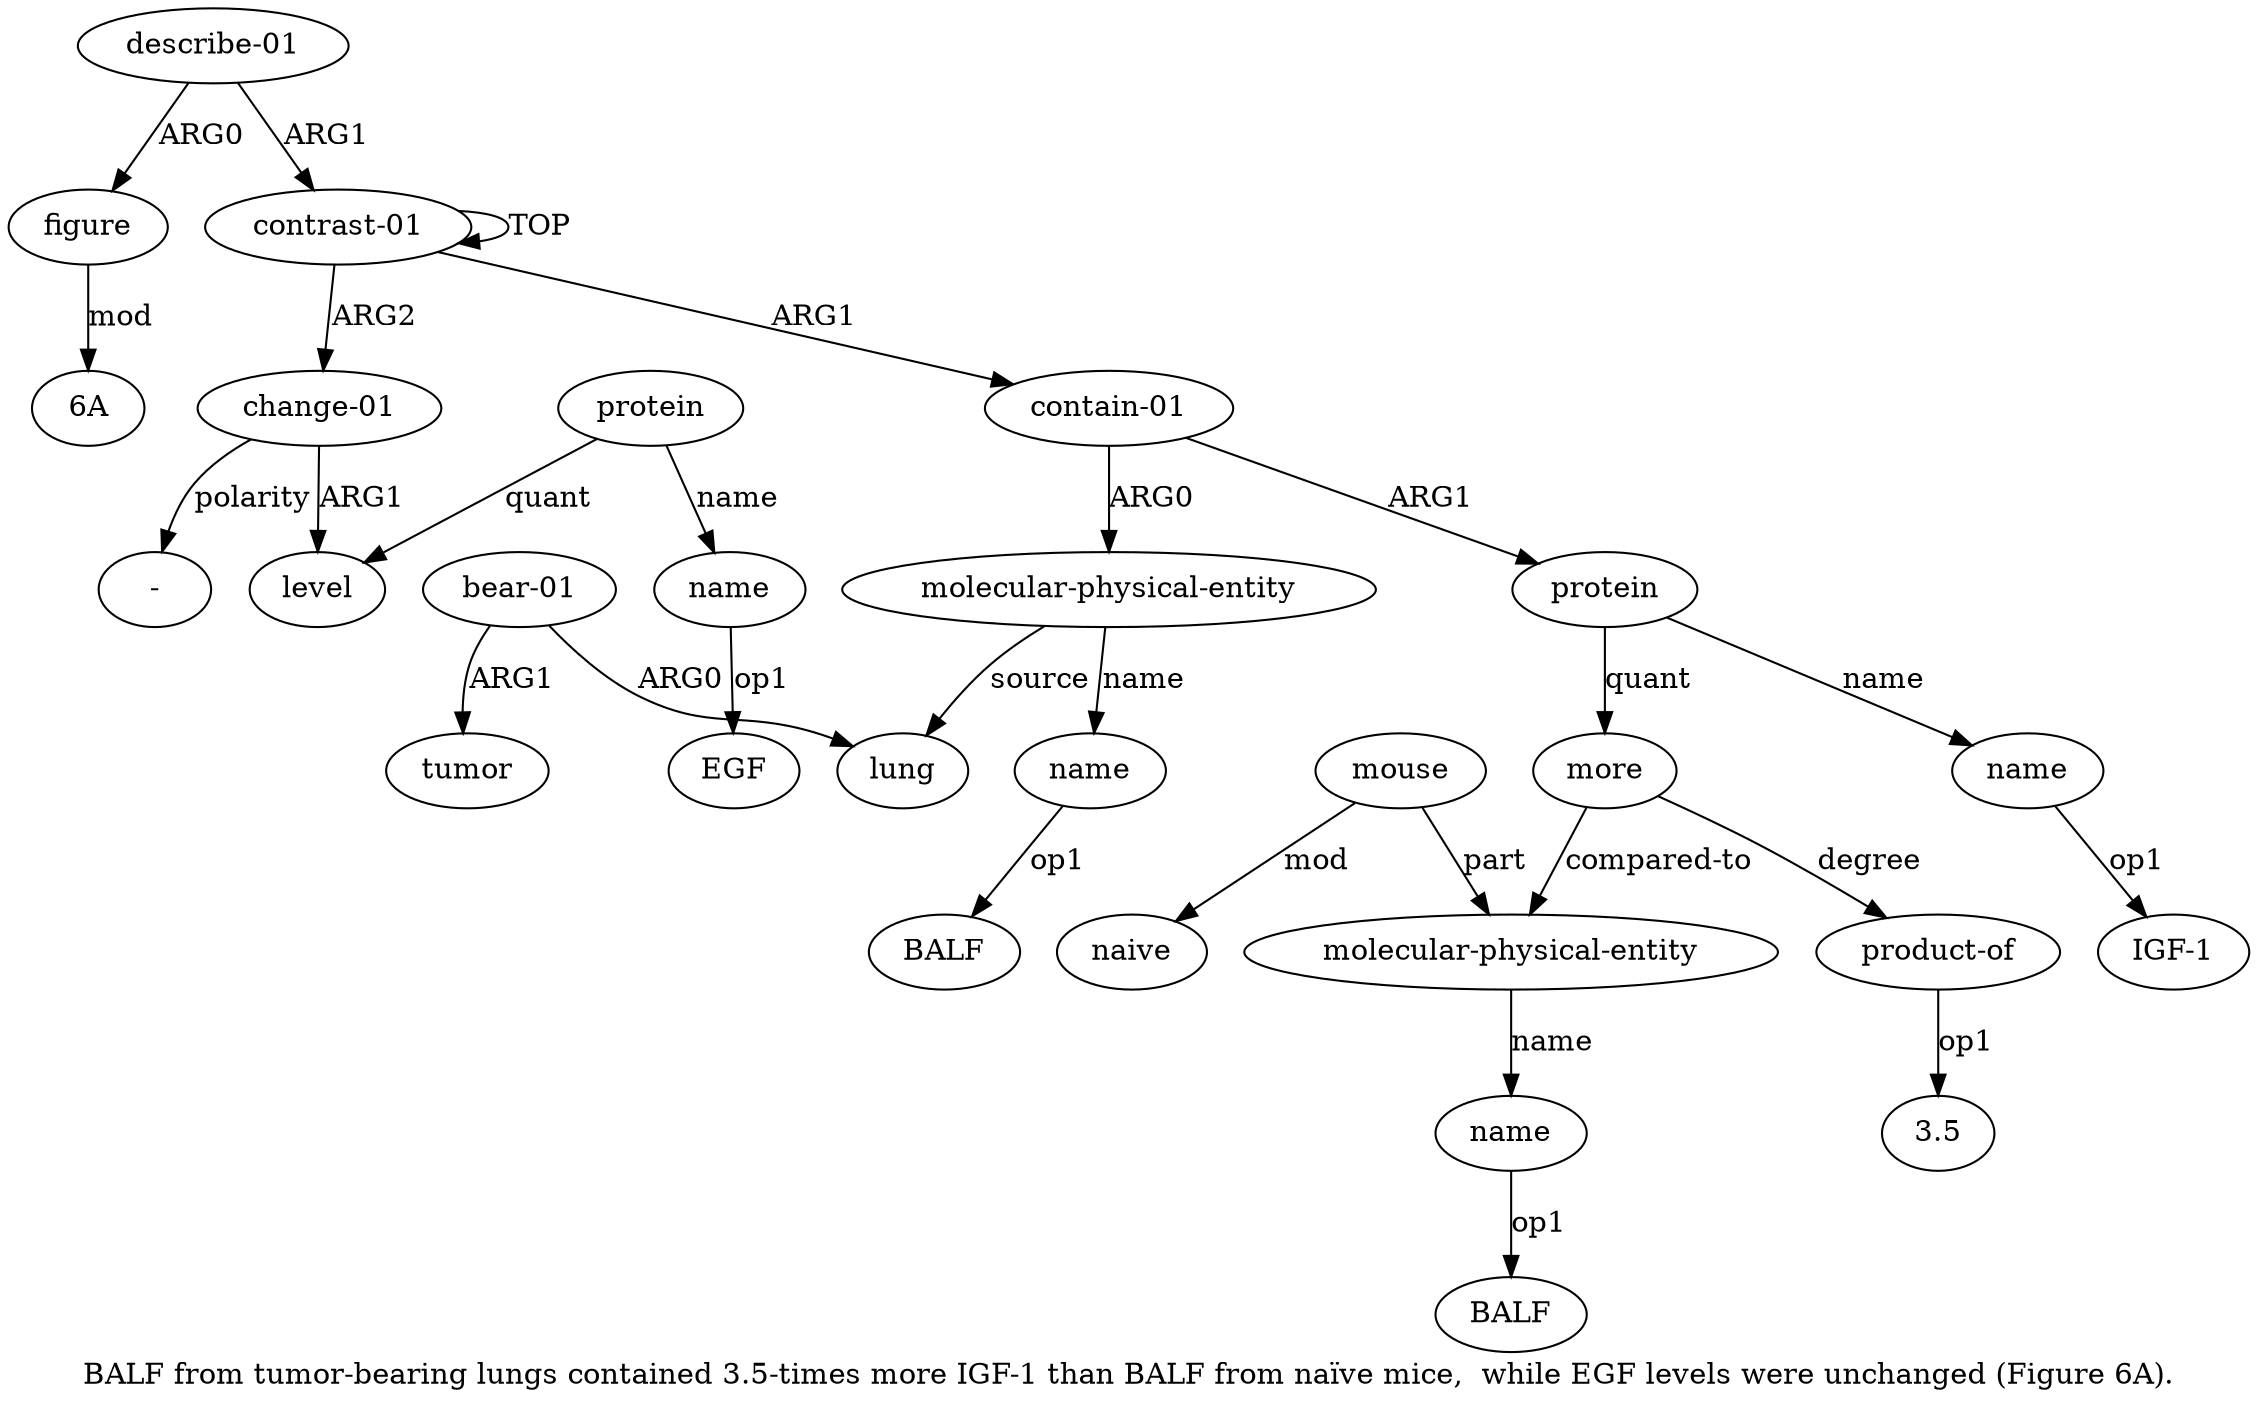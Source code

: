 digraph  {
	graph [label="BALF from tumor-bearing lungs contained 3.5-times more IGF-1 than BALF from naïve mice,  while EGF levels were unchanged (Figure \
6A)."];
	node [label="\N"];
	a20	 [color=black,
		gold_ind=20,
		gold_label=figure,
		label=figure,
		test_ind=20,
		test_label=figure];
	"a20 6A"	 [color=black,
		gold_ind=-1,
		gold_label="6A",
		label="6A",
		test_ind=-1,
		test_label="6A"];
	a20 -> "a20 6A" [key=0,
	color=black,
	gold_label=mod,
	label=mod,
	test_label=mod];
"a8 IGF-1" [color=black,
	gold_ind=-1,
	gold_label="IGF-1",
	label="IGF-1",
	test_ind=-1,
	test_label="IGF-1"];
"a15 -" [color=black,
	gold_ind=-1,
	gold_label="-",
	label="-",
	test_ind=-1,
	test_label="-"];
"a3 BALF" [color=black,
	gold_ind=-1,
	gold_label=BALF,
	label=BALF,
	test_ind=-1,
	test_label=BALF];
"a18 EGF" [color=black,
	gold_ind=-1,
	gold_label=EGF,
	label=EGF,
	test_ind=-1,
	test_label=EGF];
"a10 3.5" [color=black,
	gold_ind=-1,
	gold_label=3.5,
	label=3.5,
	test_ind=-1,
	test_label=3.5];
a15 [color=black,
	gold_ind=15,
	gold_label="change-01",
	label="change-01",
	test_ind=15,
	test_label="change-01"];
a15 -> "a15 -" [key=0,
color=black,
gold_label=polarity,
label=polarity,
test_label=polarity];
a16 [color=black,
gold_ind=16,
gold_label=level,
label=level,
test_ind=16,
test_label=level];
a15 -> a16 [key=0,
color=black,
gold_label=ARG1,
label=ARG1,
test_label=ARG1];
a14 [color=black,
gold_ind=14,
gold_label=naive,
label=naive,
test_ind=14,
test_label=naive];
a17 [color=black,
gold_ind=17,
gold_label=protein,
label=protein,
test_ind=17,
test_label=protein];
a17 -> a16 [key=0,
color=black,
gold_label=quant,
label=quant,
test_label=quant];
a18 [color=black,
gold_ind=18,
gold_label=name,
label=name,
test_ind=18,
test_label=name];
a17 -> a18 [key=0,
color=black,
gold_label=name,
label=name,
test_label=name];
a11 [color=black,
gold_ind=11,
gold_label="molecular-physical-entity",
label="molecular-physical-entity",
test_ind=11,
test_label="molecular-physical-entity"];
a12 [color=black,
gold_ind=12,
gold_label=name,
label=name,
test_ind=12,
test_label=name];
a11 -> a12 [key=0,
color=black,
gold_label=name,
label=name,
test_label=name];
a10 [color=black,
gold_ind=10,
gold_label="product-of",
label="product-of",
test_ind=10,
test_label="product-of"];
a10 -> "a10 3.5" [key=0,
color=black,
gold_label=op1,
label=op1,
test_label=op1];
a13 [color=black,
gold_ind=13,
gold_label=mouse,
label=mouse,
test_ind=13,
test_label=mouse];
a13 -> a14 [key=0,
color=black,
gold_label=mod,
label=mod,
test_label=mod];
a13 -> a11 [key=0,
color=black,
gold_label=part,
label=part,
test_label=part];
"a12 BALF" [color=black,
gold_ind=-1,
gold_label=BALF,
label=BALF,
test_ind=-1,
test_label=BALF];
a12 -> "a12 BALF" [key=0,
color=black,
gold_label=op1,
label=op1,
test_label=op1];
a19 [color=black,
gold_ind=19,
gold_label="describe-01",
label="describe-01",
test_ind=19,
test_label="describe-01"];
a19 -> a20 [key=0,
color=black,
gold_label=ARG0,
label=ARG0,
test_label=ARG0];
a0 [color=black,
gold_ind=0,
gold_label="contrast-01",
label="contrast-01",
test_ind=0,
test_label="contrast-01"];
a19 -> a0 [key=0,
color=black,
gold_label=ARG1,
label=ARG1,
test_label=ARG1];
a18 -> "a18 EGF" [key=0,
color=black,
gold_label=op1,
label=op1,
test_label=op1];
a1 [color=black,
gold_ind=1,
gold_label="contain-01",
label="contain-01",
test_ind=1,
test_label="contain-01"];
a2 [color=black,
gold_ind=2,
gold_label="molecular-physical-entity",
label="molecular-physical-entity",
test_ind=2,
test_label="molecular-physical-entity"];
a1 -> a2 [key=0,
color=black,
gold_label=ARG0,
label=ARG0,
test_label=ARG0];
a7 [color=black,
gold_ind=7,
gold_label=protein,
label=protein,
test_ind=7,
test_label=protein];
a1 -> a7 [key=0,
color=black,
gold_label=ARG1,
label=ARG1,
test_label=ARG1];
a0 -> a15 [key=0,
color=black,
gold_label=ARG2,
label=ARG2,
test_label=ARG2];
a0 -> a1 [key=0,
color=black,
gold_label=ARG1,
label=ARG1,
test_label=ARG1];
a0 -> a0 [key=0,
color=black,
gold_label=TOP,
label=TOP,
test_label=TOP];
a3 [color=black,
gold_ind=3,
gold_label=name,
label=name,
test_ind=3,
test_label=name];
a3 -> "a3 BALF" [key=0,
color=black,
gold_label=op1,
label=op1,
test_label=op1];
a2 -> a3 [key=0,
color=black,
gold_label=name,
label=name,
test_label=name];
a4 [color=black,
gold_ind=4,
gold_label=lung,
label=lung,
test_ind=4,
test_label=lung];
a2 -> a4 [key=0,
color=black,
gold_label=source,
label=source,
test_label=source];
a5 [color=black,
gold_ind=5,
gold_label="bear-01",
label="bear-01",
test_ind=5,
test_label="bear-01"];
a5 -> a4 [key=0,
color=black,
gold_label=ARG0,
label=ARG0,
test_label=ARG0];
a6 [color=black,
gold_ind=6,
gold_label=tumor,
label=tumor,
test_ind=6,
test_label=tumor];
a5 -> a6 [key=0,
color=black,
gold_label=ARG1,
label=ARG1,
test_label=ARG1];
a9 [color=black,
gold_ind=9,
gold_label=more,
label=more,
test_ind=9,
test_label=more];
a7 -> a9 [key=0,
color=black,
gold_label=quant,
label=quant,
test_label=quant];
a8 [color=black,
gold_ind=8,
gold_label=name,
label=name,
test_ind=8,
test_label=name];
a7 -> a8 [key=0,
color=black,
gold_label=name,
label=name,
test_label=name];
a9 -> a11 [key=0,
color=black,
gold_label="compared-to",
label="compared-to",
test_label="compared-to"];
a9 -> a10 [key=0,
color=black,
gold_label=degree,
label=degree,
test_label=degree];
a8 -> "a8 IGF-1" [key=0,
color=black,
gold_label=op1,
label=op1,
test_label=op1];
}
